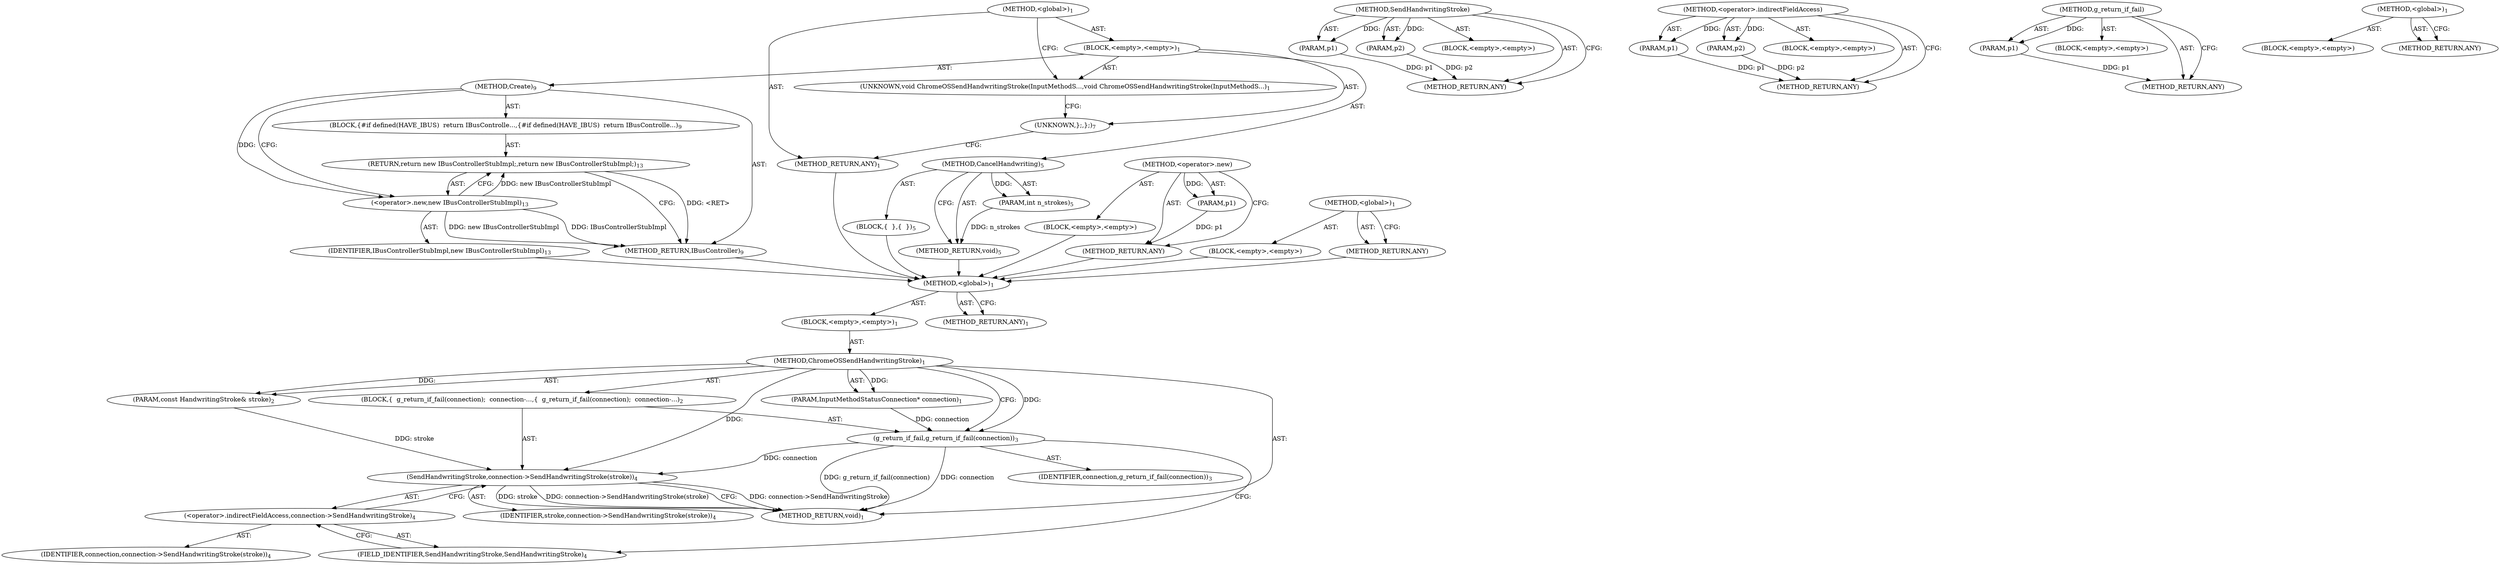 digraph "Create" {
vulnerable_6 [label=<(METHOD,&lt;global&gt;)<SUB>1</SUB>>];
vulnerable_7 [label=<(BLOCK,&lt;empty&gt;,&lt;empty&gt;)<SUB>1</SUB>>];
vulnerable_8 [label=<(METHOD,ChromeOSSendHandwritingStroke)<SUB>1</SUB>>];
vulnerable_9 [label=<(PARAM,InputMethodStatusConnection* connection)<SUB>1</SUB>>];
vulnerable_10 [label=<(PARAM,const HandwritingStroke&amp; stroke)<SUB>2</SUB>>];
vulnerable_11 [label=<(BLOCK,{
  g_return_if_fail(connection);
  connection-...,{
  g_return_if_fail(connection);
  connection-...)<SUB>2</SUB>>];
vulnerable_12 [label=<(g_return_if_fail,g_return_if_fail(connection))<SUB>3</SUB>>];
vulnerable_13 [label=<(IDENTIFIER,connection,g_return_if_fail(connection))<SUB>3</SUB>>];
vulnerable_14 [label=<(SendHandwritingStroke,connection-&gt;SendHandwritingStroke(stroke))<SUB>4</SUB>>];
vulnerable_15 [label=<(&lt;operator&gt;.indirectFieldAccess,connection-&gt;SendHandwritingStroke)<SUB>4</SUB>>];
vulnerable_16 [label=<(IDENTIFIER,connection,connection-&gt;SendHandwritingStroke(stroke))<SUB>4</SUB>>];
vulnerable_17 [label=<(FIELD_IDENTIFIER,SendHandwritingStroke,SendHandwritingStroke)<SUB>4</SUB>>];
vulnerable_18 [label=<(IDENTIFIER,stroke,connection-&gt;SendHandwritingStroke(stroke))<SUB>4</SUB>>];
vulnerable_19 [label=<(METHOD_RETURN,void)<SUB>1</SUB>>];
vulnerable_21 [label=<(METHOD_RETURN,ANY)<SUB>1</SUB>>];
vulnerable_42 [label=<(METHOD,SendHandwritingStroke)>];
vulnerable_43 [label=<(PARAM,p1)>];
vulnerable_44 [label=<(PARAM,p2)>];
vulnerable_45 [label=<(BLOCK,&lt;empty&gt;,&lt;empty&gt;)>];
vulnerable_46 [label=<(METHOD_RETURN,ANY)>];
vulnerable_47 [label=<(METHOD,&lt;operator&gt;.indirectFieldAccess)>];
vulnerable_48 [label=<(PARAM,p1)>];
vulnerable_49 [label=<(PARAM,p2)>];
vulnerable_50 [label=<(BLOCK,&lt;empty&gt;,&lt;empty&gt;)>];
vulnerable_51 [label=<(METHOD_RETURN,ANY)>];
vulnerable_38 [label=<(METHOD,g_return_if_fail)>];
vulnerable_39 [label=<(PARAM,p1)>];
vulnerable_40 [label=<(BLOCK,&lt;empty&gt;,&lt;empty&gt;)>];
vulnerable_41 [label=<(METHOD_RETURN,ANY)>];
vulnerable_32 [label=<(METHOD,&lt;global&gt;)<SUB>1</SUB>>];
vulnerable_33 [label=<(BLOCK,&lt;empty&gt;,&lt;empty&gt;)>];
vulnerable_34 [label=<(METHOD_RETURN,ANY)>];
fixed_6 [label=<(METHOD,&lt;global&gt;)<SUB>1</SUB>>];
fixed_7 [label=<(BLOCK,&lt;empty&gt;,&lt;empty&gt;)<SUB>1</SUB>>];
fixed_8 [label=<(UNKNOWN,void ChromeOSSendHandwritingStroke(InputMethodS...,void ChromeOSSendHandwritingStroke(InputMethodS...)<SUB>1</SUB>>];
fixed_9 [label=<(METHOD,CancelHandwriting)<SUB>5</SUB>>];
fixed_10 [label=<(PARAM,int n_strokes)<SUB>5</SUB>>];
fixed_11 [label=<(BLOCK,{
  },{
  })<SUB>5</SUB>>];
fixed_12 [label=<(METHOD_RETURN,void)<SUB>5</SUB>>];
fixed_14 [label=<(UNKNOWN,};,};)<SUB>7</SUB>>];
fixed_15 [label=<(METHOD,Create)<SUB>9</SUB>>];
fixed_16 [label=<(BLOCK,{
#if defined(HAVE_IBUS)
  return IBusControlle...,{
#if defined(HAVE_IBUS)
  return IBusControlle...)<SUB>9</SUB>>];
fixed_17 [label=<(RETURN,return new IBusControllerStubImpl;,return new IBusControllerStubImpl;)<SUB>13</SUB>>];
fixed_18 [label=<(&lt;operator&gt;.new,new IBusControllerStubImpl)<SUB>13</SUB>>];
fixed_19 [label=<(IDENTIFIER,IBusControllerStubImpl,new IBusControllerStubImpl)<SUB>13</SUB>>];
fixed_20 [label=<(METHOD_RETURN,IBusController)<SUB>9</SUB>>];
fixed_22 [label=<(METHOD_RETURN,ANY)<SUB>1</SUB>>];
fixed_41 [label=<(METHOD,&lt;operator&gt;.new)>];
fixed_42 [label=<(PARAM,p1)>];
fixed_43 [label=<(BLOCK,&lt;empty&gt;,&lt;empty&gt;)>];
fixed_44 [label=<(METHOD_RETURN,ANY)>];
fixed_35 [label=<(METHOD,&lt;global&gt;)<SUB>1</SUB>>];
fixed_36 [label=<(BLOCK,&lt;empty&gt;,&lt;empty&gt;)>];
fixed_37 [label=<(METHOD_RETURN,ANY)>];
vulnerable_6 -> vulnerable_7  [key=0, label="AST: "];
vulnerable_6 -> vulnerable_21  [key=0, label="AST: "];
vulnerable_6 -> vulnerable_21  [key=1, label="CFG: "];
vulnerable_7 -> vulnerable_8  [key=0, label="AST: "];
vulnerable_8 -> vulnerable_9  [key=0, label="AST: "];
vulnerable_8 -> vulnerable_9  [key=1, label="DDG: "];
vulnerable_8 -> vulnerable_10  [key=0, label="AST: "];
vulnerable_8 -> vulnerable_10  [key=1, label="DDG: "];
vulnerable_8 -> vulnerable_11  [key=0, label="AST: "];
vulnerable_8 -> vulnerable_19  [key=0, label="AST: "];
vulnerable_8 -> vulnerable_12  [key=0, label="CFG: "];
vulnerable_8 -> vulnerable_12  [key=1, label="DDG: "];
vulnerable_8 -> vulnerable_14  [key=0, label="DDG: "];
vulnerable_9 -> vulnerable_12  [key=0, label="DDG: connection"];
vulnerable_10 -> vulnerable_14  [key=0, label="DDG: stroke"];
vulnerable_11 -> vulnerable_12  [key=0, label="AST: "];
vulnerable_11 -> vulnerable_14  [key=0, label="AST: "];
vulnerable_12 -> vulnerable_13  [key=0, label="AST: "];
vulnerable_12 -> vulnerable_17  [key=0, label="CFG: "];
vulnerable_12 -> vulnerable_19  [key=0, label="DDG: connection"];
vulnerable_12 -> vulnerable_19  [key=1, label="DDG: g_return_if_fail(connection)"];
vulnerable_12 -> vulnerable_14  [key=0, label="DDG: connection"];
vulnerable_14 -> vulnerable_15  [key=0, label="AST: "];
vulnerable_14 -> vulnerable_18  [key=0, label="AST: "];
vulnerable_14 -> vulnerable_19  [key=0, label="CFG: "];
vulnerable_14 -> vulnerable_19  [key=1, label="DDG: connection-&gt;SendHandwritingStroke"];
vulnerable_14 -> vulnerable_19  [key=2, label="DDG: stroke"];
vulnerable_14 -> vulnerable_19  [key=3, label="DDG: connection-&gt;SendHandwritingStroke(stroke)"];
vulnerable_15 -> vulnerable_16  [key=0, label="AST: "];
vulnerable_15 -> vulnerable_17  [key=0, label="AST: "];
vulnerable_15 -> vulnerable_14  [key=0, label="CFG: "];
vulnerable_17 -> vulnerable_15  [key=0, label="CFG: "];
vulnerable_42 -> vulnerable_43  [key=0, label="AST: "];
vulnerable_42 -> vulnerable_43  [key=1, label="DDG: "];
vulnerable_42 -> vulnerable_45  [key=0, label="AST: "];
vulnerable_42 -> vulnerable_44  [key=0, label="AST: "];
vulnerable_42 -> vulnerable_44  [key=1, label="DDG: "];
vulnerable_42 -> vulnerable_46  [key=0, label="AST: "];
vulnerable_42 -> vulnerable_46  [key=1, label="CFG: "];
vulnerable_43 -> vulnerable_46  [key=0, label="DDG: p1"];
vulnerable_44 -> vulnerable_46  [key=0, label="DDG: p2"];
vulnerable_47 -> vulnerable_48  [key=0, label="AST: "];
vulnerable_47 -> vulnerable_48  [key=1, label="DDG: "];
vulnerable_47 -> vulnerable_50  [key=0, label="AST: "];
vulnerable_47 -> vulnerable_49  [key=0, label="AST: "];
vulnerable_47 -> vulnerable_49  [key=1, label="DDG: "];
vulnerable_47 -> vulnerable_51  [key=0, label="AST: "];
vulnerable_47 -> vulnerable_51  [key=1, label="CFG: "];
vulnerable_48 -> vulnerable_51  [key=0, label="DDG: p1"];
vulnerable_49 -> vulnerable_51  [key=0, label="DDG: p2"];
vulnerable_38 -> vulnerable_39  [key=0, label="AST: "];
vulnerable_38 -> vulnerable_39  [key=1, label="DDG: "];
vulnerable_38 -> vulnerable_40  [key=0, label="AST: "];
vulnerable_38 -> vulnerable_41  [key=0, label="AST: "];
vulnerable_38 -> vulnerable_41  [key=1, label="CFG: "];
vulnerable_39 -> vulnerable_41  [key=0, label="DDG: p1"];
vulnerable_32 -> vulnerable_33  [key=0, label="AST: "];
vulnerable_32 -> vulnerable_34  [key=0, label="AST: "];
vulnerable_32 -> vulnerable_34  [key=1, label="CFG: "];
fixed_6 -> fixed_7  [key=0, label="AST: "];
fixed_6 -> fixed_22  [key=0, label="AST: "];
fixed_6 -> fixed_8  [key=0, label="CFG: "];
fixed_7 -> fixed_8  [key=0, label="AST: "];
fixed_7 -> fixed_9  [key=0, label="AST: "];
fixed_7 -> fixed_14  [key=0, label="AST: "];
fixed_7 -> fixed_15  [key=0, label="AST: "];
fixed_8 -> fixed_14  [key=0, label="CFG: "];
fixed_9 -> fixed_10  [key=0, label="AST: "];
fixed_9 -> fixed_10  [key=1, label="DDG: "];
fixed_9 -> fixed_11  [key=0, label="AST: "];
fixed_9 -> fixed_12  [key=0, label="AST: "];
fixed_9 -> fixed_12  [key=1, label="CFG: "];
fixed_10 -> fixed_12  [key=0, label="DDG: n_strokes"];
fixed_11 -> vulnerable_6  [key=0];
fixed_12 -> vulnerable_6  [key=0];
fixed_14 -> fixed_22  [key=0, label="CFG: "];
fixed_15 -> fixed_16  [key=0, label="AST: "];
fixed_15 -> fixed_20  [key=0, label="AST: "];
fixed_15 -> fixed_18  [key=0, label="CFG: "];
fixed_15 -> fixed_18  [key=1, label="DDG: "];
fixed_16 -> fixed_17  [key=0, label="AST: "];
fixed_17 -> fixed_18  [key=0, label="AST: "];
fixed_17 -> fixed_20  [key=0, label="CFG: "];
fixed_17 -> fixed_20  [key=1, label="DDG: &lt;RET&gt;"];
fixed_18 -> fixed_19  [key=0, label="AST: "];
fixed_18 -> fixed_17  [key=0, label="CFG: "];
fixed_18 -> fixed_17  [key=1, label="DDG: new IBusControllerStubImpl"];
fixed_18 -> fixed_20  [key=0, label="DDG: IBusControllerStubImpl"];
fixed_18 -> fixed_20  [key=1, label="DDG: new IBusControllerStubImpl"];
fixed_19 -> vulnerable_6  [key=0];
fixed_20 -> vulnerable_6  [key=0];
fixed_22 -> vulnerable_6  [key=0];
fixed_41 -> fixed_42  [key=0, label="AST: "];
fixed_41 -> fixed_42  [key=1, label="DDG: "];
fixed_41 -> fixed_43  [key=0, label="AST: "];
fixed_41 -> fixed_44  [key=0, label="AST: "];
fixed_41 -> fixed_44  [key=1, label="CFG: "];
fixed_42 -> fixed_44  [key=0, label="DDG: p1"];
fixed_43 -> vulnerable_6  [key=0];
fixed_44 -> vulnerable_6  [key=0];
fixed_35 -> fixed_36  [key=0, label="AST: "];
fixed_35 -> fixed_37  [key=0, label="AST: "];
fixed_35 -> fixed_37  [key=1, label="CFG: "];
fixed_36 -> vulnerable_6  [key=0];
fixed_37 -> vulnerable_6  [key=0];
}
